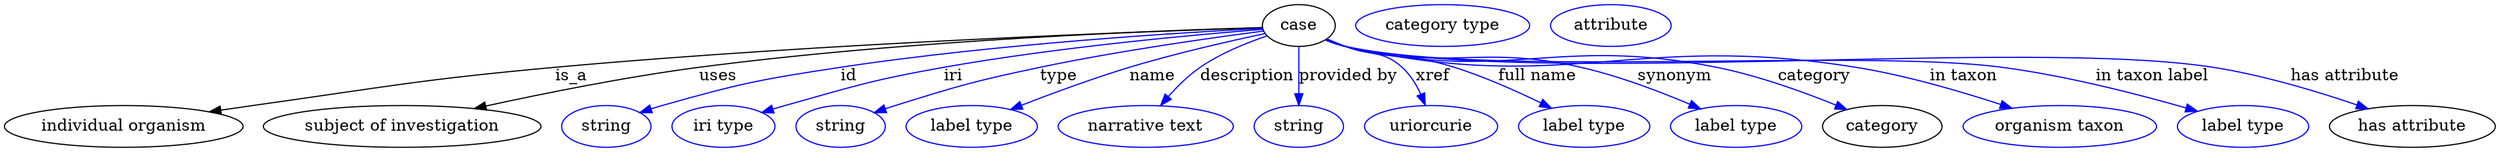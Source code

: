 digraph {
	graph [bb="0,0,2147.2,123"];
	node [label="\N"];
	case	[height=0.5,
		label=case,
		pos="1115.7,105",
		width=0.86659];
	"individual organism"	[height=0.5,
		pos="102.69,18",
		width=2.8525];
	case -> "individual organism"	[label=is_a,
		lp="489.69,61.5",
		pos="e,176.39,30.569 1084.7,103.08 992.01,100.17 709.26,90.07 475.69,69 358.8,58.456 329.93,52.219 213.69,36 204.83,34.763 195.58,33.424 \
186.36,32.058"];
	"subject of investigation"	[height=0.5,
		pos="342.69,18",
		width=3.3219];
	case -> "subject of investigation"	[label=uses,
		lp="616.19,61.5",
		pos="e,405.18,33.419 1084.4,103.23 1003.8,100.97 782.43,92.879 599.69,69 536.94,60.8 466.44,46.732 415.17,35.603"];
	id	[color=blue,
		height=0.5,
		label=string,
		pos="518.69,18",
		width=1.0652];
	case -> id	[color=blue,
		label=id,
		lp="728.69,61.5",
		pos="e,547.69,29.954 1084.6,102.52 1017.9,99.07 855.98,89.184 721.69,69 652.04,58.531 634.48,55.131 566.69,36 563.59,35.124 560.39,34.151 \
557.19,33.129",
		style=solid];
	iri	[color=blue,
		height=0.5,
		label="iri type",
		pos="619.69,18",
		width=1.2277];
	case -> iri	[color=blue,
		label=iri,
		lp="817.69,61.5",
		pos="e,653,29.87 1084.7,101.73 1029.2,97.394 909.45,86.738 809.69,69 748.45,58.112 733.61,52.681 673.69,36 670.12,35.006 666.43,33.935 \
662.73,32.833",
		style=solid];
	type	[color=blue,
		height=0.5,
		label=string,
		pos="720.69,18",
		width=1.0652];
	case -> type	[color=blue,
		label=type,
		lp="908.69,61.5",
		pos="e,749.64,29.926 1085.6,100.27 1042.6,94.717 961.15,83.37 892.69,69 836.46,57.197 822.54,53.122 767.69,36 764.93,35.139 762.1,34.215 \
759.25,33.259",
		style=solid];
	name	[color=blue,
		height=0.5,
		label="label type",
		pos="833.69,18",
		width=1.5707];
	case -> name	[color=blue,
		label=name,
		lp="989.69,61.5",
		pos="e,867.13,32.541 1086.6,98.08 1057,91.796 1009.7,81.115 969.69,69 938.06,59.43 903.08,46.515 876.52,36.209",
		style=solid];
	description	[color=blue,
		height=0.5,
		label="narrative text",
		pos="983.69,18",
		width=2.0943];
	case -> description	[color=blue,
		label=description,
		lp="1071.2,61.5",
		pos="e,996.58,36.071 1088.2,95.998 1070.8,90.157 1048.3,81.136 1030.7,69 1020.6,62.064 1011.1,52.657 1003.3,43.873",
		style=solid];
	"provided by"	[color=blue,
		height=0.5,
		label=string,
		pos="1115.7,18",
		width=1.0652];
	case -> "provided by"	[color=blue,
		label="provided by",
		lp="1158.2,61.5",
		pos="e,1115.7,36.175 1115.7,86.799 1115.7,75.163 1115.7,59.548 1115.7,46.237",
		style=solid];
	xref	[color=blue,
		height=0.5,
		label=uriorcurie,
		pos="1229.7,18",
		width=1.5887];
	case -> xref	[color=blue,
		label=xref,
		lp="1231.2,61.5",
		pos="e,1224.7,36.337 1140.1,93.377 1145.3,91.219 1150.6,89 1155.7,87 1177.3,78.46 1187.4,84.465 1204.7,69 1211.7,62.769 1216.9,54.15 \
1220.8,45.821",
		style=solid];
	"full name"	[color=blue,
		height=0.5,
		label="label type",
		pos="1361.7,18",
		width=1.5707];
	case -> "full name"	[color=blue,
		label="full name",
		lp="1321.2,61.5",
		pos="e,1333.4,33.827 1139.1,93.082 1144.5,90.847 1150.2,88.67 1155.7,87 1196.4,74.611 1209.1,81.755 1249.7,69 1275.3,60.935 1303,48.657 \
1324.3,38.286",
		style=solid];
	synonym	[color=blue,
		height=0.5,
		label="label type",
		pos="1492.7,18",
		width=1.5707];
	case -> synonym	[color=blue,
		label=synonym,
		lp="1439.7,61.5",
		pos="e,1462,33.153 1139,92.67 1144.3,90.456 1150.1,88.392 1155.7,87 1243.6,65.017 1270.4,89.013 1358.7,69 1391.3,61.622 1426.6,48.197 \
1452.8,37.115",
		style=solid];
	category	[height=0.5,
		pos="1618.7,18",
		width=1.4263];
	case -> category	[color=blue,
		label=category,
		lp="1560.2,61.5",
		pos="e,1588.1,32.495 1138.5,92.711 1144,90.436 1150,88.336 1155.7,87 1294.4,54.66 1336,96.78 1475.7,69 1511.5,61.888 1550.4,47.813 1578.6,\
36.404",
		style=solid];
	"in taxon"	[color=blue,
		height=0.5,
		label="organism taxon",
		pos="1771.7,18",
		width=2.3109];
	case -> "in taxon"	[color=blue,
		label="in taxon",
		lp="1688.7,61.5",
		pos="e,1730.4,33.742 1138.5,92.647 1144,90.375 1149.9,88.292 1155.7,87 1346.6,44.025 1402.4,99.958 1595.7,69 1638.5,62.141 1685.7,48.377 \
1720.4,37.024",
		style=solid];
	"in taxon label"	[color=blue,
		height=0.5,
		label="label type",
		pos="1929.7,18",
		width=1.5707];
	case -> "in taxon label"	[color=blue,
		label="in taxon label",
		lp="1851.2,61.5",
		pos="e,1890.3,31.117 1138.5,92.609 1144,90.339 1149.9,88.266 1155.7,87 1278.6,59.927 1596.9,85.322 1721.7,69 1776.9,61.776 1838.8,45.855 \
1880.6,33.907",
		style=solid];
	"has attribute"	[height=0.5,
		pos="2075.7,18",
		width=1.9859];
	case -> "has attribute"	[color=blue,
		label="has attribute",
		lp="2017.7,61.5",
		pos="e,2037.4,33.236 1138.5,92.577 1144,90.308 1149.9,88.244 1155.7,87 1318.2,51.857 1739.4,94.419 1903.7,69 1946.5,62.38 1993.6,48.167 \
2027.7,36.581",
		style=solid];
	"named thing_category"	[color=blue,
		height=0.5,
		label="category type",
		pos="1239.7,105",
		width=2.0762];
	"organismal entity_has attribute"	[color=blue,
		height=0.5,
		label=attribute,
		pos="1384.7,105",
		width=1.4443];
}
